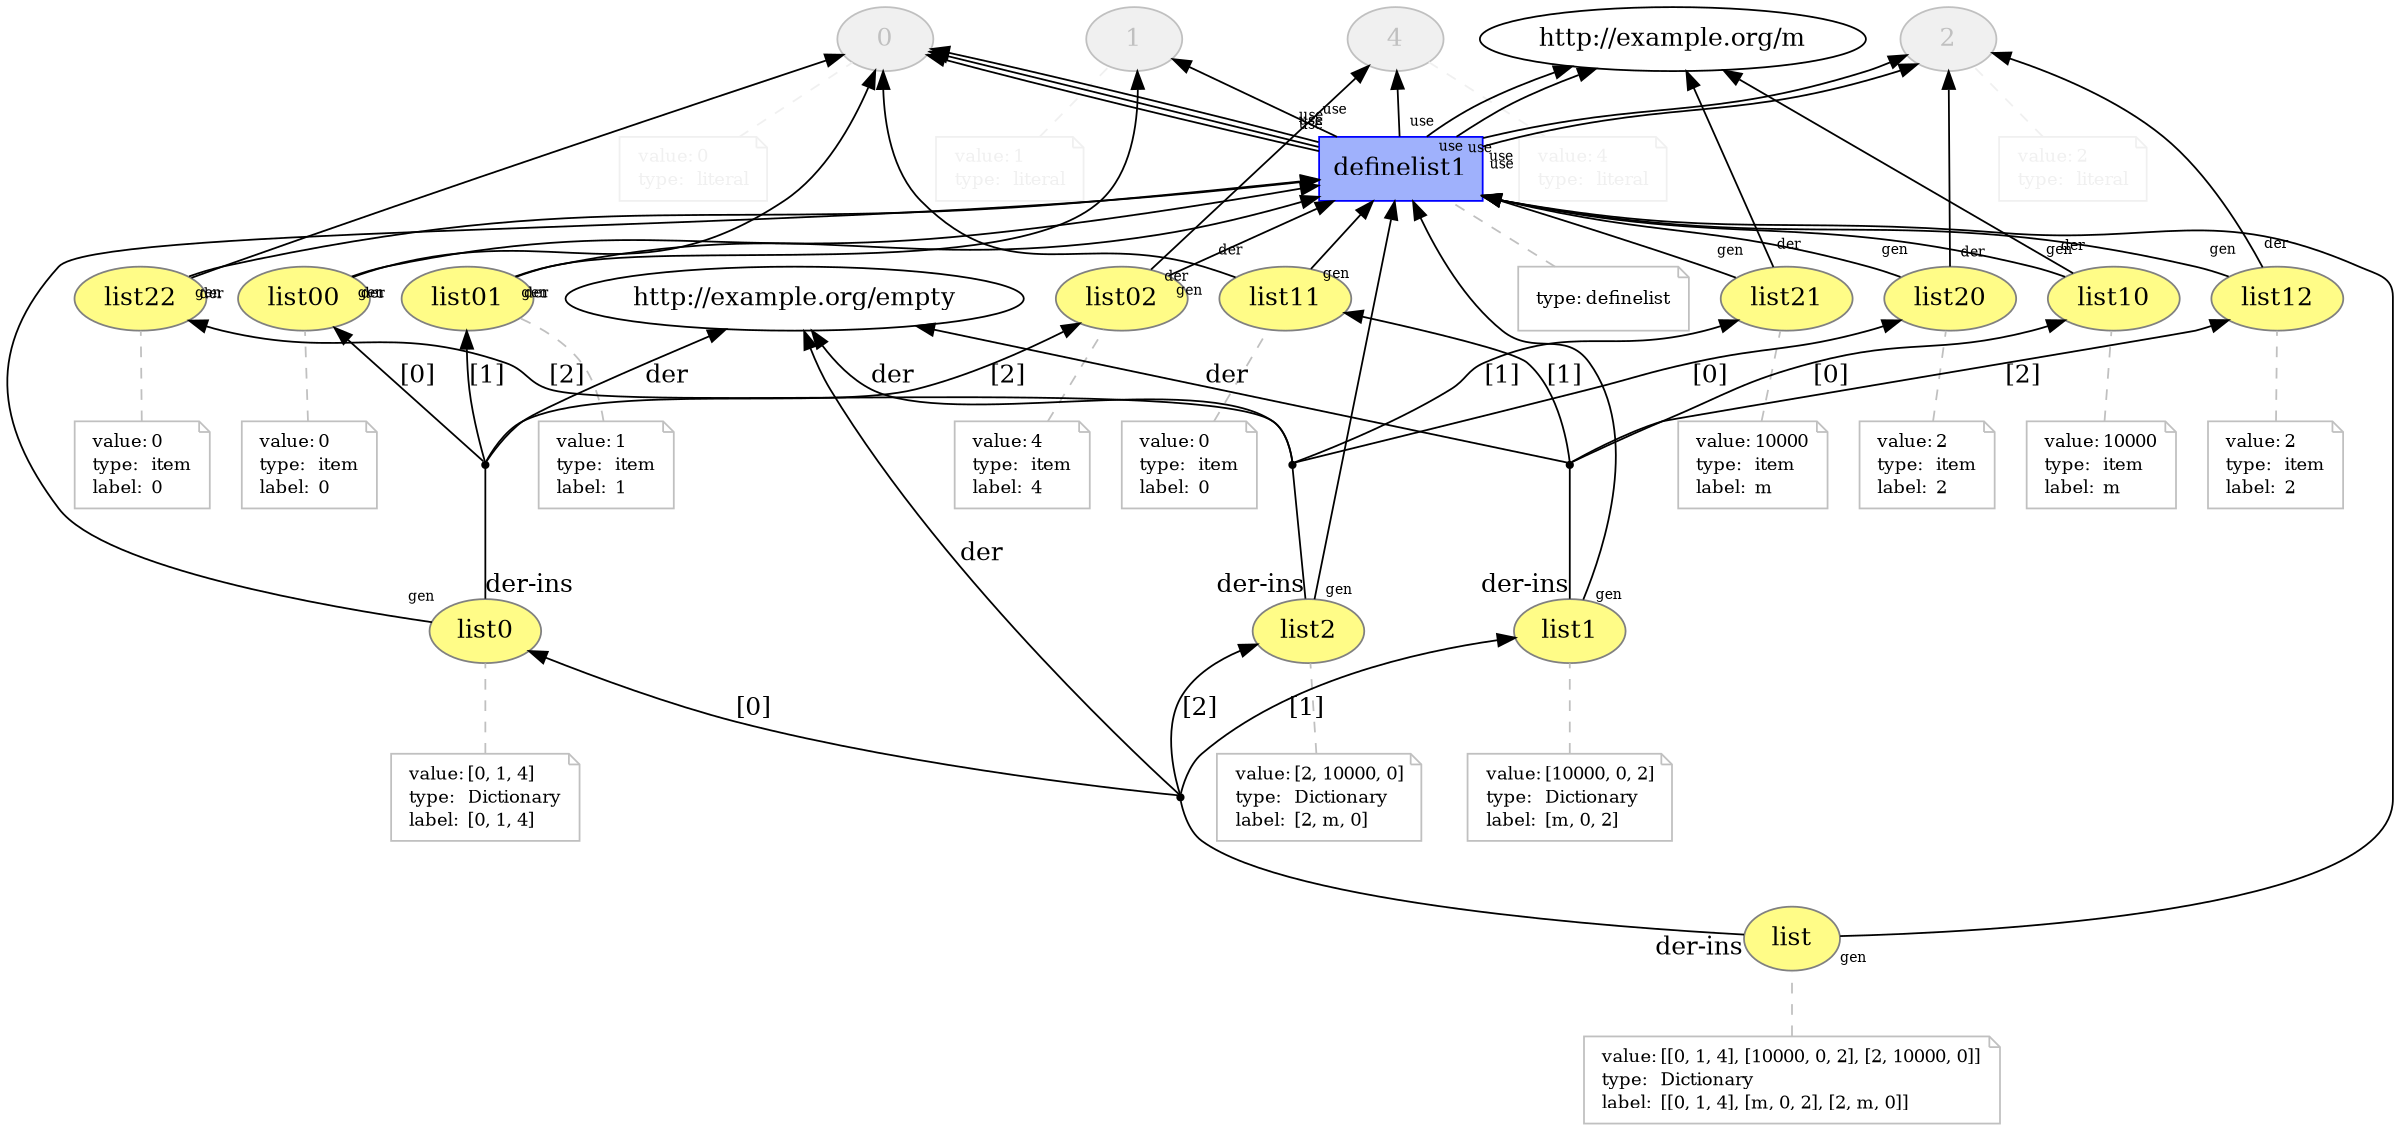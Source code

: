digraph "PROV" { size="16,12"; rankdir="BT";
"http://example.org/0" [fillcolor="#F0F0F0",color="gray",style="filled",label="0",URL="http://example.org/0",fontcolor="gray"]
"-attrs0" [color="#F0F0F0",shape="note",fontsize="10",fontcolor="black",label=<<TABLE cellpadding="0" border="0">
	<TR>
	    <TD align="left"><font color="#F0F0F0">value:</font></TD>
	    <TD align="left"><font color="#F0F0F0">0</font></TD>
	</TR>
	<TR>
	    <TD align="left"><font color="#F0F0F0">type:</font></TD>
	    <TD align="left"><font color="#F0F0F0">literal</font></TD>
	</TR>
</TABLE>>]
"-attrs0" -> "http://example.org/0" [color="#F0F0F0",style="dashed",arrowhead="none"]
"http://example.org/1" [fillcolor="#F0F0F0",color="gray",style="filled",label="1",URL="http://example.org/1",fontcolor="gray"]
"-attrs1" [color="#F0F0F0",shape="note",fontsize="10",fontcolor="black",label=<<TABLE cellpadding="0" border="0">
	<TR>
	    <TD align="left"><font color="#F0F0F0">value:</font></TD>
	    <TD align="left"><font color="#F0F0F0">1</font></TD>
	</TR>
	<TR>
	    <TD align="left"><font color="#F0F0F0">type:</font></TD>
	    <TD align="left"><font color="#F0F0F0">literal</font></TD>
	</TR>
</TABLE>>]
"-attrs1" -> "http://example.org/1" [color="#F0F0F0",style="dashed",arrowhead="none"]
"http://example.org/2" [fillcolor="#F0F0F0",color="gray",style="filled",label="2",URL="http://example.org/2",fontcolor="gray"]
"-attrs2" [color="#F0F0F0",shape="note",fontsize="10",fontcolor="black",label=<<TABLE cellpadding="0" border="0">
	<TR>
	    <TD align="left"><font color="#F0F0F0">value:</font></TD>
	    <TD align="left"><font color="#F0F0F0">2</font></TD>
	</TR>
	<TR>
	    <TD align="left"><font color="#F0F0F0">type:</font></TD>
	    <TD align="left"><font color="#F0F0F0">literal</font></TD>
	</TR>
</TABLE>>]
"-attrs2" -> "http://example.org/2" [color="#F0F0F0",style="dashed",arrowhead="none"]
"http://example.org/4" [fillcolor="#F0F0F0",color="gray",style="filled",label="4",URL="http://example.org/4",fontcolor="gray"]
"-attrs3" [color="#F0F0F0",shape="note",fontsize="10",fontcolor="black",label=<<TABLE cellpadding="0" border="0">
	<TR>
	    <TD align="left"><font color="#F0F0F0">value:</font></TD>
	    <TD align="left"><font color="#F0F0F0">4</font></TD>
	</TR>
	<TR>
	    <TD align="left"><font color="#F0F0F0">type:</font></TD>
	    <TD align="left"><font color="#F0F0F0">literal</font></TD>
	</TR>
</TABLE>>]
"-attrs3" -> "http://example.org/4" [color="#F0F0F0",style="dashed",arrowhead="none"]
"http://example.org/list" [fillcolor="#FFFC87",color="#808080",style="filled",label="list",URL="http://example.org/list"]
"-attrs4" [color="gray",shape="note",fontsize="10",fontcolor="black",label=<<TABLE cellpadding="0" border="0">
	<TR>
	    <TD align="left">value:</TD>
	    <TD align="left">[[0, 1, 4], [10000, 0, 2], [2, 10000, 0]]</TD>
	</TR>
	<TR>
	    <TD align="left">type:</TD>
	    <TD align="left">Dictionary</TD>
	</TR>
	<TR>
	    <TD align="left">label:</TD>
	    <TD align="left">[[0, 1, 4], [m, 0, 2], [2, m, 0]]</TD>
	</TR>
</TABLE>>]
"-attrs4" -> "http://example.org/list" [color="gray",style="dashed",arrowhead="none"]
"http://example.org/list0" [fillcolor="#FFFC87",color="#808080",style="filled",label="list0",URL="http://example.org/list0"]
"-attrs5" [color="gray",shape="note",fontsize="10",fontcolor="black",label=<<TABLE cellpadding="0" border="0">
	<TR>
	    <TD align="left">value:</TD>
	    <TD align="left">[0, 1, 4]</TD>
	</TR>
	<TR>
	    <TD align="left">type:</TD>
	    <TD align="left">Dictionary</TD>
	</TR>
	<TR>
	    <TD align="left">label:</TD>
	    <TD align="left">[0, 1, 4]</TD>
	</TR>
</TABLE>>]
"-attrs5" -> "http://example.org/list0" [color="gray",style="dashed",arrowhead="none"]
"http://example.org/list00" [fillcolor="#FFFC87",color="#808080",style="filled",label="list00",URL="http://example.org/list00"]
"-attrs6" [color="gray",shape="note",fontsize="10",fontcolor="black",label=<<TABLE cellpadding="0" border="0">
	<TR>
	    <TD align="left">value:</TD>
	    <TD align="left">0</TD>
	</TR>
	<TR>
	    <TD align="left">type:</TD>
	    <TD align="left">item</TD>
	</TR>
	<TR>
	    <TD align="left">label:</TD>
	    <TD align="left">0</TD>
	</TR>
</TABLE>>]
"-attrs6" -> "http://example.org/list00" [color="gray",style="dashed",arrowhead="none"]
"http://example.org/list01" [fillcolor="#FFFC87",color="#808080",style="filled",label="list01",URL="http://example.org/list01"]
"-attrs7" [color="gray",shape="note",fontsize="10",fontcolor="black",label=<<TABLE cellpadding="0" border="0">
	<TR>
	    <TD align="left">value:</TD>
	    <TD align="left">1</TD>
	</TR>
	<TR>
	    <TD align="left">type:</TD>
	    <TD align="left">item</TD>
	</TR>
	<TR>
	    <TD align="left">label:</TD>
	    <TD align="left">1</TD>
	</TR>
</TABLE>>]
"-attrs7" -> "http://example.org/list01" [color="gray",style="dashed",arrowhead="none"]
"http://example.org/list02" [fillcolor="#FFFC87",color="#808080",style="filled",label="list02",URL="http://example.org/list02"]
"-attrs8" [color="gray",shape="note",fontsize="10",fontcolor="black",label=<<TABLE cellpadding="0" border="0">
	<TR>
	    <TD align="left">value:</TD>
	    <TD align="left">4</TD>
	</TR>
	<TR>
	    <TD align="left">type:</TD>
	    <TD align="left">item</TD>
	</TR>
	<TR>
	    <TD align="left">label:</TD>
	    <TD align="left">4</TD>
	</TR>
</TABLE>>]
"-attrs8" -> "http://example.org/list02" [color="gray",style="dashed",arrowhead="none"]
"http://example.org/list1" [fillcolor="#FFFC87",color="#808080",style="filled",label="list1",URL="http://example.org/list1"]
"-attrs9" [color="gray",shape="note",fontsize="10",fontcolor="black",label=<<TABLE cellpadding="0" border="0">
	<TR>
	    <TD align="left">value:</TD>
	    <TD align="left">[10000, 0, 2]</TD>
	</TR>
	<TR>
	    <TD align="left">type:</TD>
	    <TD align="left">Dictionary</TD>
	</TR>
	<TR>
	    <TD align="left">label:</TD>
	    <TD align="left">[m, 0, 2]</TD>
	</TR>
</TABLE>>]
"-attrs9" -> "http://example.org/list1" [color="gray",style="dashed",arrowhead="none"]
"http://example.org/list10" [fillcolor="#FFFC87",color="#808080",style="filled",label="list10",URL="http://example.org/list10"]
"-attrs10" [color="gray",shape="note",fontsize="10",fontcolor="black",label=<<TABLE cellpadding="0" border="0">
	<TR>
	    <TD align="left">value:</TD>
	    <TD align="left">10000</TD>
	</TR>
	<TR>
	    <TD align="left">type:</TD>
	    <TD align="left">item</TD>
	</TR>
	<TR>
	    <TD align="left">label:</TD>
	    <TD align="left">m</TD>
	</TR>
</TABLE>>]
"-attrs10" -> "http://example.org/list10" [color="gray",style="dashed",arrowhead="none"]
"http://example.org/list11" [fillcolor="#FFFC87",color="#808080",style="filled",label="list11",URL="http://example.org/list11"]
"-attrs11" [color="gray",shape="note",fontsize="10",fontcolor="black",label=<<TABLE cellpadding="0" border="0">
	<TR>
	    <TD align="left">value:</TD>
	    <TD align="left">0</TD>
	</TR>
	<TR>
	    <TD align="left">type:</TD>
	    <TD align="left">item</TD>
	</TR>
	<TR>
	    <TD align="left">label:</TD>
	    <TD align="left">0</TD>
	</TR>
</TABLE>>]
"-attrs11" -> "http://example.org/list11" [color="gray",style="dashed",arrowhead="none"]
"http://example.org/list12" [fillcolor="#FFFC87",color="#808080",style="filled",label="list12",URL="http://example.org/list12"]
"-attrs12" [color="gray",shape="note",fontsize="10",fontcolor="black",label=<<TABLE cellpadding="0" border="0">
	<TR>
	    <TD align="left">value:</TD>
	    <TD align="left">2</TD>
	</TR>
	<TR>
	    <TD align="left">type:</TD>
	    <TD align="left">item</TD>
	</TR>
	<TR>
	    <TD align="left">label:</TD>
	    <TD align="left">2</TD>
	</TR>
</TABLE>>]
"-attrs12" -> "http://example.org/list12" [color="gray",style="dashed",arrowhead="none"]
"http://example.org/list2" [fillcolor="#FFFC87",color="#808080",style="filled",label="list2",URL="http://example.org/list2"]
"-attrs13" [color="gray",shape="note",fontsize="10",fontcolor="black",label=<<TABLE cellpadding="0" border="0">
	<TR>
	    <TD align="left">value:</TD>
	    <TD align="left">[2, 10000, 0]</TD>
	</TR>
	<TR>
	    <TD align="left">type:</TD>
	    <TD align="left">Dictionary</TD>
	</TR>
	<TR>
	    <TD align="left">label:</TD>
	    <TD align="left">[2, m, 0]</TD>
	</TR>
</TABLE>>]
"-attrs13" -> "http://example.org/list2" [color="gray",style="dashed",arrowhead="none"]
"http://example.org/list20" [fillcolor="#FFFC87",color="#808080",style="filled",label="list20",URL="http://example.org/list20"]
"-attrs14" [color="gray",shape="note",fontsize="10",fontcolor="black",label=<<TABLE cellpadding="0" border="0">
	<TR>
	    <TD align="left">value:</TD>
	    <TD align="left">2</TD>
	</TR>
	<TR>
	    <TD align="left">type:</TD>
	    <TD align="left">item</TD>
	</TR>
	<TR>
	    <TD align="left">label:</TD>
	    <TD align="left">2</TD>
	</TR>
</TABLE>>]
"-attrs14" -> "http://example.org/list20" [color="gray",style="dashed",arrowhead="none"]
"http://example.org/list21" [fillcolor="#FFFC87",color="#808080",style="filled",label="list21",URL="http://example.org/list21"]
"-attrs15" [color="gray",shape="note",fontsize="10",fontcolor="black",label=<<TABLE cellpadding="0" border="0">
	<TR>
	    <TD align="left">value:</TD>
	    <TD align="left">10000</TD>
	</TR>
	<TR>
	    <TD align="left">type:</TD>
	    <TD align="left">item</TD>
	</TR>
	<TR>
	    <TD align="left">label:</TD>
	    <TD align="left">m</TD>
	</TR>
</TABLE>>]
"-attrs15" -> "http://example.org/list21" [color="gray",style="dashed",arrowhead="none"]
"http://example.org/list22" [fillcolor="#FFFC87",color="#808080",style="filled",label="list22",URL="http://example.org/list22"]
"-attrs16" [color="gray",shape="note",fontsize="10",fontcolor="black",label=<<TABLE cellpadding="0" border="0">
	<TR>
	    <TD align="left">value:</TD>
	    <TD align="left">0</TD>
	</TR>
	<TR>
	    <TD align="left">type:</TD>
	    <TD align="left">item</TD>
	</TR>
	<TR>
	    <TD align="left">label:</TD>
	    <TD align="left">0</TD>
	</TR>
</TABLE>>]
"-attrs16" -> "http://example.org/list22" [color="gray",style="dashed",arrowhead="none"]
"bn0" [shape="point",label=""]
"http://example.org/list0" -> "bn0" [arrowhead="none",taillabel="der-ins",color="#000000"]
"bn0" -> "http://example.org/empty" [labelfontsize="8",labeldistance="1.5",color="#000000",labelangle="60.0",rotation="20",label="der"]
"bn0" -> "http://example.org/list00" [labelfontsize="8",labeldistance="1.5",color="#000000",labelangle="60.0",rotation="20",label="[0]"]
"bn0" -> "http://example.org/list01" [labelfontsize="8",labeldistance="1.5",color="#000000",labelangle="60.0",rotation="20",label="[1]"]
"bn0" -> "http://example.org/list02" [labelfontsize="8",labeldistance="1.5",color="#000000",labelangle="60.0",rotation="20",label="[2]"]
"bn1" [shape="point",label=""]
"http://example.org/list1" -> "bn1" [arrowhead="none",taillabel="der-ins",color="#000000"]
"bn1" -> "http://example.org/empty" [labelfontsize="8",labeldistance="1.5",color="#000000",labelangle="60.0",rotation="20",label="der"]
"bn1" -> "http://example.org/list10" [labelfontsize="8",labeldistance="1.5",color="#000000",labelangle="60.0",rotation="20",label="[0]"]
"bn1" -> "http://example.org/list11" [labelfontsize="8",labeldistance="1.5",color="#000000",labelangle="60.0",rotation="20",label="[1]"]
"bn1" -> "http://example.org/list12" [labelfontsize="8",labeldistance="1.5",color="#000000",labelangle="60.0",rotation="20",label="[2]"]
"bn2" [shape="point",label=""]
"http://example.org/list2" -> "bn2" [arrowhead="none",taillabel="der-ins",color="#000000"]
"bn2" -> "http://example.org/empty" [labelfontsize="8",labeldistance="1.5",color="#000000",labelangle="60.0",rotation="20",label="der"]
"bn2" -> "http://example.org/list20" [labelfontsize="8",labeldistance="1.5",color="#000000",labelangle="60.0",rotation="20",label="[0]"]
"bn2" -> "http://example.org/list21" [labelfontsize="8",labeldistance="1.5",color="#000000",labelangle="60.0",rotation="20",label="[1]"]
"bn2" -> "http://example.org/list22" [labelfontsize="8",labeldistance="1.5",color="#000000",labelangle="60.0",rotation="20",label="[2]"]
"bn3" [shape="point",label=""]
"http://example.org/list" -> "bn3" [arrowhead="none",taillabel="der-ins",color="#000000"]
"bn3" -> "http://example.org/empty" [labelfontsize="8",labeldistance="1.5",color="#000000",labelangle="60.0",rotation="20",label="der"]
"bn3" -> "http://example.org/list0" [labelfontsize="8",labeldistance="1.5",color="#000000",labelangle="60.0",rotation="20",label="[0]"]
"bn3" -> "http://example.org/list1" [labelfontsize="8",labeldistance="1.5",color="#000000",labelangle="60.0",rotation="20",label="[1]"]
"bn3" -> "http://example.org/list2" [labelfontsize="8",labeldistance="1.5",color="#000000",labelangle="60.0",rotation="20",label="[2]"]
"http://example.org/definelist1" [fillcolor="#9FB1FC",color="#0000FF",shape="polygon",sides="4",style="filled",label="definelist1",URL="http://example.org/definelist1"]
"-attrs17" [color="gray",shape="note",fontsize="10",fontcolor="black",label=<<TABLE cellpadding="0" border="0">
	<TR>
	    <TD align="left">type:</TD>
	    <TD align="left">definelist</TD>
	</TR>
</TABLE>>]
"-attrs17" -> "http://example.org/definelist1" [color="gray",style="dashed",arrowhead="none"]
"http://example.org/definelist1" -> "http://example.org/0" [labelfontsize="8",labeldistance="1.5",labelangle="60.0",rotation="20",taillabel="use"]
"http://example.org/list00" -> "http://example.org/0" [labelfontsize="8",labeldistance="1.5",labelangle="60.0",rotation="20",taillabel="der"]
"http://example.org/list00" -> "http://example.org/definelist1" [labelfontsize="8",labeldistance="1.5",labelangle="60.0",rotation="20",taillabel="gen"]
"http://example.org/definelist1" -> "http://example.org/1" [labelfontsize="8",labeldistance="1.5",labelangle="60.0",rotation="20",taillabel="use"]
"http://example.org/list01" -> "http://example.org/1" [labelfontsize="8",labeldistance="1.5",labelangle="60.0",rotation="20",taillabel="der"]
"http://example.org/list01" -> "http://example.org/definelist1" [labelfontsize="8",labeldistance="1.5",labelangle="60.0",rotation="20",taillabel="gen"]
"http://example.org/definelist1" -> "http://example.org/4" [labelfontsize="8",labeldistance="1.5",labelangle="60.0",rotation="20",taillabel="use"]
"http://example.org/list02" -> "http://example.org/4" [labelfontsize="8",labeldistance="1.5",labelangle="60.0",rotation="20",taillabel="der"]
"http://example.org/list02" -> "http://example.org/definelist1" [labelfontsize="8",labeldistance="1.5",labelangle="60.0",rotation="20",taillabel="gen"]
"http://example.org/definelist1" -> "http://example.org/m" [labelfontsize="8",labeldistance="1.5",labelangle="60.0",rotation="20",taillabel="use"]
"http://example.org/list10" -> "http://example.org/m" [labelfontsize="8",labeldistance="1.5",labelangle="60.0",rotation="20",taillabel="der"]
"http://example.org/list10" -> "http://example.org/definelist1" [labelfontsize="8",labeldistance="1.5",labelangle="60.0",rotation="20",taillabel="gen"]
"http://example.org/definelist1" -> "http://example.org/0" [labelfontsize="8",labeldistance="1.5",labelangle="60.0",rotation="20",taillabel="use"]
"http://example.org/list11" -> "http://example.org/0" [labelfontsize="8",labeldistance="1.5",labelangle="60.0",rotation="20",taillabel="der"]
"http://example.org/list11" -> "http://example.org/definelist1" [labelfontsize="8",labeldistance="1.5",labelangle="60.0",rotation="20",taillabel="gen"]
"http://example.org/definelist1" -> "http://example.org/2" [labelfontsize="8",labeldistance="1.5",labelangle="60.0",rotation="20",taillabel="use"]
"http://example.org/list12" -> "http://example.org/2" [labelfontsize="8",labeldistance="1.5",labelangle="60.0",rotation="20",taillabel="der"]
"http://example.org/list12" -> "http://example.org/definelist1" [labelfontsize="8",labeldistance="1.5",labelangle="60.0",rotation="20",taillabel="gen"]
"http://example.org/definelist1" -> "http://example.org/2" [labelfontsize="8",labeldistance="1.5",labelangle="60.0",rotation="20",taillabel="use"]
"http://example.org/list20" -> "http://example.org/2" [labelfontsize="8",labeldistance="1.5",labelangle="60.0",rotation="20",taillabel="der"]
"http://example.org/list20" -> "http://example.org/definelist1" [labelfontsize="8",labeldistance="1.5",labelangle="60.0",rotation="20",taillabel="gen"]
"http://example.org/definelist1" -> "http://example.org/m" [labelfontsize="8",labeldistance="1.5",labelangle="60.0",rotation="20",taillabel="use"]
"http://example.org/list21" -> "http://example.org/m" [labelfontsize="8",labeldistance="1.5",labelangle="60.0",rotation="20",taillabel="der"]
"http://example.org/list21" -> "http://example.org/definelist1" [labelfontsize="8",labeldistance="1.5",labelangle="60.0",rotation="20",taillabel="gen"]
"http://example.org/definelist1" -> "http://example.org/0" [labelfontsize="8",labeldistance="1.5",labelangle="60.0",rotation="20",taillabel="use"]
"http://example.org/list22" -> "http://example.org/0" [labelfontsize="8",labeldistance="1.5",labelangle="60.0",rotation="20",taillabel="der"]
"http://example.org/list22" -> "http://example.org/definelist1" [labelfontsize="8",labeldistance="1.5",labelangle="60.0",rotation="20",taillabel="gen"]
"http://example.org/list" -> "http://example.org/definelist1" [labelfontsize="8",labeldistance="1.5",labelangle="60.0",rotation="20",taillabel="gen"]
"http://example.org/list0" -> "http://example.org/definelist1" [labelfontsize="8",labeldistance="1.5",labelangle="60.0",rotation="20",taillabel="gen"]
"http://example.org/list1" -> "http://example.org/definelist1" [labelfontsize="8",labeldistance="1.5",labelangle="60.0",rotation="20",taillabel="gen"]
"http://example.org/list2" -> "http://example.org/definelist1" [labelfontsize="8",labeldistance="1.5",labelangle="60.0",rotation="20",taillabel="gen"]
}